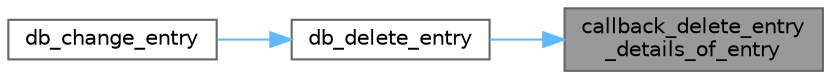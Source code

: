 digraph "callback_delete_entry_details_of_entry"
{
 // LATEX_PDF_SIZE
  bgcolor="transparent";
  edge [fontname=Helvetica,fontsize=10,labelfontname=Helvetica,labelfontsize=10];
  node [fontname=Helvetica,fontsize=10,shape=box,height=0.2,width=0.4];
  rankdir="RL";
  Node1 [id="Node000001",label="callback_delete_entry\l_details_of_entry",height=0.2,width=0.4,color="gray40", fillcolor="grey60", style="filled", fontcolor="black",tooltip=" "];
  Node1 -> Node2 [id="edge1_Node000001_Node000002",dir="back",color="steelblue1",style="solid",tooltip=" "];
  Node2 [id="Node000002",label="db_delete_entry",height=0.2,width=0.4,color="grey40", fillcolor="white", style="filled",URL="$db__manager_8c.html#a726ed3755008e6be0d44228abb850469",tooltip="Deletes an entry from the database."];
  Node2 -> Node3 [id="edge2_Node000002_Node000003",dir="back",color="steelblue1",style="solid",tooltip=" "];
  Node3 [id="Node000003",label="db_change_entry",height=0.2,width=0.4,color="grey40", fillcolor="white", style="filled",URL="$db__manager_8c.html#ab0c43fd7714cf7f5faddbc71d1066240",tooltip="Updates an existing entry in the database."];
}
